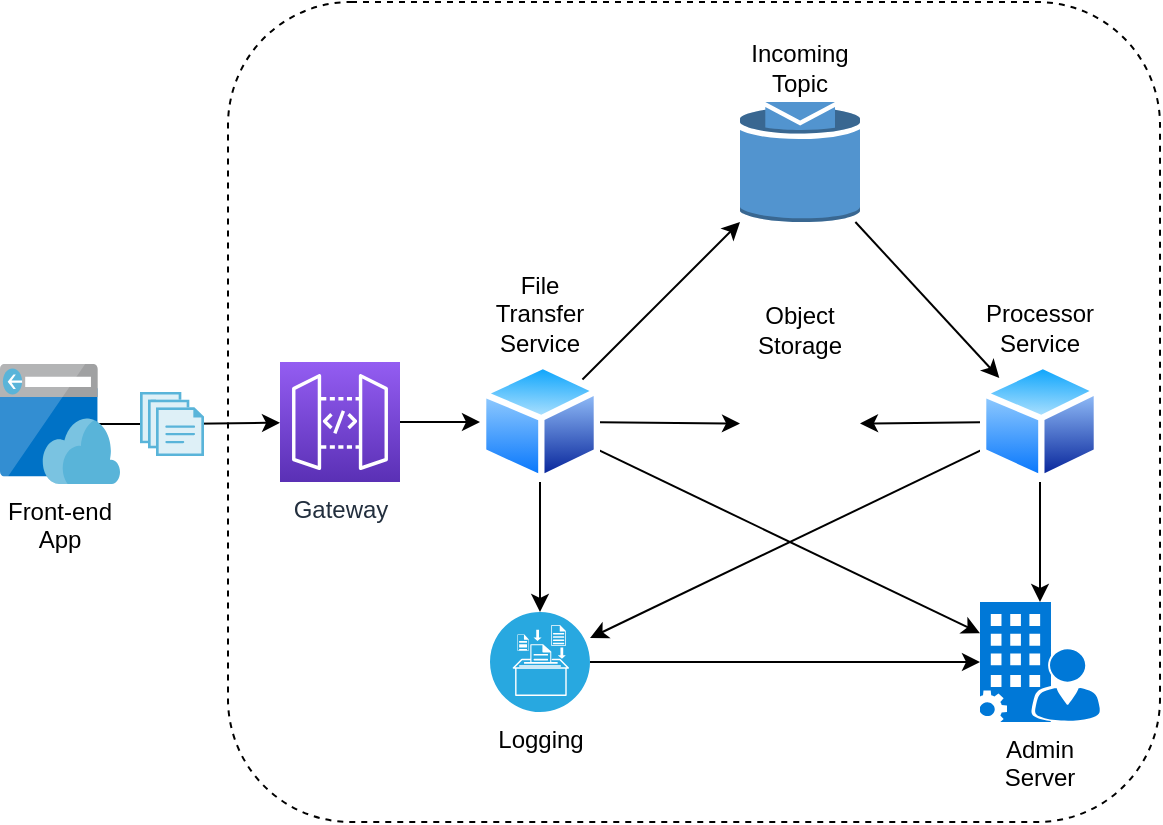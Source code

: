 <mxfile pages="1" version="11.2.9" type="github"><diagram id="b_F5eVFFU6aIsM4gy1AF" name="Page-1"><mxGraphModel dx="1422" dy="745" grid="1" gridSize="10" guides="1" tooltips="1" connect="1" arrows="1" fold="1" page="1" pageScale="1" pageWidth="827" pageHeight="1169" math="0" shadow="0"><root><mxCell id="0"/><mxCell id="1" parent="0"/><mxCell id="ST7Zd4MzP3AEPeetk8HN-43" value="" style="rounded=1;whiteSpace=wrap;html=1;dashed=1;" parent="1" vertex="1"><mxGeometry x="194" y="70" width="466" height="410" as="geometry"/></mxCell><mxCell id="ST7Zd4MzP3AEPeetk8HN-8" value="" style="rounded=0;orthogonalLoop=1;jettySize=auto;html=1;" parent="1" source="ST7Zd4MzP3AEPeetk8HN-1" target="ST7Zd4MzP3AEPeetk8HN-2" edge="1"><mxGeometry relative="1" as="geometry"/></mxCell><mxCell id="ST7Zd4MzP3AEPeetk8HN-1" value="Front-end App" style="html=1;perimeter=none;align=center;shadow=0;dashed=0;image;fontSize=12;image=img/lib/mscae/App_Service_Frontend.svg;whiteSpace=wrap;" parent="1" vertex="1"><mxGeometry x="80" y="251" width="60" height="60" as="geometry"/></mxCell><mxCell id="ST7Zd4MzP3AEPeetk8HN-11" value="" style="rounded=0;orthogonalLoop=1;jettySize=auto;html=1;" parent="1" source="ST7Zd4MzP3AEPeetk8HN-2" target="ST7Zd4MzP3AEPeetk8HN-10" edge="1"><mxGeometry relative="1" as="geometry"><mxPoint x="172" y="280" as="sourcePoint"/></mxGeometry></mxCell><mxCell id="ST7Zd4MzP3AEPeetk8HN-2" value="" style="html=1;perimeter=none;align=center;shadow=0;dashed=0;image;fontSize=12;image=img/lib/mscae/Files.svg;" parent="1" vertex="1"><mxGeometry x="150" y="265" width="32" height="32" as="geometry"/></mxCell><mxCell id="ST7Zd4MzP3AEPeetk8HN-13" value="" style="rounded=0;orthogonalLoop=1;jettySize=auto;html=1;" parent="1" source="ST7Zd4MzP3AEPeetk8HN-10" target="ST7Zd4MzP3AEPeetk8HN-12" edge="1"><mxGeometry relative="1" as="geometry"/></mxCell><mxCell id="ST7Zd4MzP3AEPeetk8HN-10" value="Gateway" style="outlineConnect=0;fontColor=#232F3E;gradientColor=#945DF2;gradientDirection=north;fillColor=#5A30B5;strokeColor=#ffffff;dashed=0;verticalLabelPosition=bottom;verticalAlign=top;align=center;html=1;fontSize=12;fontStyle=0;aspect=fixed;shape=mxgraph.aws4.resourceIcon;resIcon=mxgraph.aws4.api_gateway;" parent="1" vertex="1"><mxGeometry x="220" y="250" width="60" height="60" as="geometry"/></mxCell><mxCell id="ST7Zd4MzP3AEPeetk8HN-18" value="" style="edgeStyle=none;rounded=0;orthogonalLoop=1;jettySize=auto;html=1;" parent="1" source="ST7Zd4MzP3AEPeetk8HN-12" target="ST7Zd4MzP3AEPeetk8HN-17" edge="1"><mxGeometry relative="1" as="geometry"/></mxCell><mxCell id="ST7Zd4MzP3AEPeetk8HN-23" value="" style="edgeStyle=none;rounded=0;orthogonalLoop=1;jettySize=auto;html=1;" parent="1" source="ST7Zd4MzP3AEPeetk8HN-12" target="ST7Zd4MzP3AEPeetk8HN-22" edge="1"><mxGeometry relative="1" as="geometry"/></mxCell><mxCell id="ST7Zd4MzP3AEPeetk8HN-31" value="" style="edgeStyle=none;rounded=0;orthogonalLoop=1;jettySize=auto;html=1;" parent="1" source="ST7Zd4MzP3AEPeetk8HN-39" target="ST7Zd4MzP3AEPeetk8HN-30" edge="1"><mxGeometry relative="1" as="geometry"/></mxCell><mxCell id="AMKSD5Wy7RMVHN0sZkOb-5" value="" style="edgeStyle=none;rounded=0;orthogonalLoop=1;jettySize=auto;html=1;" parent="1" source="ST7Zd4MzP3AEPeetk8HN-12" target="ST7Zd4MzP3AEPeetk8HN-30" edge="1"><mxGeometry relative="1" as="geometry"/></mxCell><mxCell id="AMKSD5Wy7RMVHN0sZkOb-6" value="" style="edgeStyle=none;rounded=0;orthogonalLoop=1;jettySize=auto;html=1;" parent="1" source="ST7Zd4MzP3AEPeetk8HN-12" target="ST7Zd4MzP3AEPeetk8HN-39" edge="1"><mxGeometry relative="1" as="geometry"/></mxCell><mxCell id="ST7Zd4MzP3AEPeetk8HN-12" value="File Transfer Service" style="perimeter=ellipsePerimeter;html=1;align=center;shadow=0;dashed=0;spacingTop=3;image;image=img/lib/active_directory/generic_node.svg;labelPosition=center;verticalLabelPosition=top;verticalAlign=bottom;whiteSpace=wrap;" parent="1" vertex="1"><mxGeometry x="320" y="250" width="60" height="60" as="geometry"/></mxCell><mxCell id="ST7Zd4MzP3AEPeetk8HN-17" value="Object Storage" style="shape=image;html=1;verticalAlign=bottom;verticalLabelPosition=top;labelBackgroundColor=#ffffff;imageAspect=0;aspect=fixed;image=https://cdn0.iconfinder.com/data/icons/daily-boxes/150/tools-box-128.png;whiteSpace=wrap;labelPosition=center;align=center;" parent="1" vertex="1"><mxGeometry x="450" y="251" width="60" height="60" as="geometry"/></mxCell><mxCell id="ST7Zd4MzP3AEPeetk8HN-21" value="" style="edgeStyle=none;rounded=0;orthogonalLoop=1;jettySize=auto;html=1;" parent="1" source="ST7Zd4MzP3AEPeetk8HN-20" target="ST7Zd4MzP3AEPeetk8HN-17" edge="1"><mxGeometry relative="1" as="geometry"/></mxCell><mxCell id="ST7Zd4MzP3AEPeetk8HN-27" value="" style="edgeStyle=none;rounded=0;orthogonalLoop=1;jettySize=auto;html=1;" parent="1" source="ST7Zd4MzP3AEPeetk8HN-20" target="ST7Zd4MzP3AEPeetk8HN-39" edge="1"><mxGeometry relative="1" as="geometry"/></mxCell><mxCell id="ST7Zd4MzP3AEPeetk8HN-32" value="" style="edgeStyle=none;rounded=0;orthogonalLoop=1;jettySize=auto;html=1;" parent="1" source="ST7Zd4MzP3AEPeetk8HN-20" target="ST7Zd4MzP3AEPeetk8HN-30" edge="1"><mxGeometry relative="1" as="geometry"/></mxCell><mxCell id="ST7Zd4MzP3AEPeetk8HN-20" value="Processor Service" style="perimeter=ellipsePerimeter;html=1;align=center;shadow=0;dashed=0;spacingTop=3;image;image=img/lib/active_directory/generic_node.svg;labelPosition=center;verticalLabelPosition=top;verticalAlign=bottom;whiteSpace=wrap;" parent="1" vertex="1"><mxGeometry x="570" y="250" width="60" height="60" as="geometry"/></mxCell><mxCell id="ST7Zd4MzP3AEPeetk8HN-25" value="" style="edgeStyle=none;rounded=0;orthogonalLoop=1;jettySize=auto;html=1;" parent="1" source="ST7Zd4MzP3AEPeetk8HN-22" target="ST7Zd4MzP3AEPeetk8HN-20" edge="1"><mxGeometry relative="1" as="geometry"><mxPoint x="649.5" y="267" as="targetPoint"/></mxGeometry></mxCell><mxCell id="ST7Zd4MzP3AEPeetk8HN-22" value="Incoming Topic" style="outlineConnect=0;dashed=0;verticalLabelPosition=top;verticalAlign=bottom;align=center;html=1;shape=mxgraph.aws3.topic;fillColor=#5294CF;gradientColor=none;whiteSpace=wrap;labelPosition=center;" parent="1" vertex="1"><mxGeometry x="450" y="120" width="60" height="60" as="geometry"/></mxCell><mxCell id="ST7Zd4MzP3AEPeetk8HN-30" value="Admin Server" style="pointerEvents=1;shadow=0;dashed=0;html=1;strokeColor=none;labelPosition=center;verticalLabelPosition=bottom;verticalAlign=top;align=center;shape=mxgraph.mscae.opsmanager.configuration_manager;fillColor=#0078D7;whiteSpace=wrap;" parent="1" vertex="1"><mxGeometry x="570" y="370" width="60" height="60" as="geometry"/></mxCell><mxCell id="ST7Zd4MzP3AEPeetk8HN-39" value="Logging" style="verticalLabelPosition=bottom;html=1;fillColor=#28A8E0;verticalAlign=top;points=[[0.145,0.145,0],[0.856,0.145,0],[0.855,0.855,0],[0.145,0.855,0],[0.5,0,0], [1,0.5,0], [0.5,1,0],[0,0.5,0]];pointerEvents=1;align=center;shape=mxgraph.cisco_safe.capability.logging_reporting;labelPosition=center;" parent="1" vertex="1"><mxGeometry x="325" y="375" width="50" height="50" as="geometry"/></mxCell></root></mxGraphModel></diagram></mxfile>